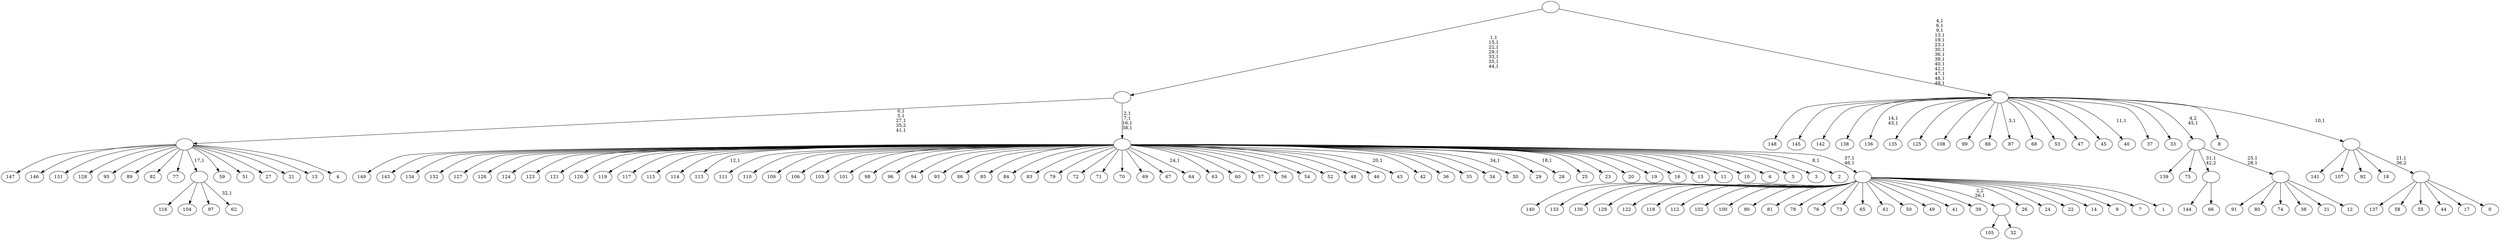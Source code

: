 digraph T {
	200 [label="149"]
	199 [label="148"]
	198 [label="147"]
	197 [label="146"]
	196 [label="145"]
	195 [label="144"]
	194 [label="143"]
	193 [label="142"]
	192 [label="141"]
	191 [label="140"]
	190 [label="139"]
	189 [label="138"]
	188 [label="137"]
	187 [label="136"]
	184 [label="135"]
	183 [label="134"]
	182 [label="133"]
	181 [label="132"]
	180 [label="131"]
	179 [label="130"]
	178 [label="129"]
	177 [label="128"]
	176 [label="127"]
	175 [label="126"]
	174 [label="125"]
	173 [label="124"]
	172 [label="123"]
	171 [label="122"]
	170 [label="121"]
	169 [label="120"]
	168 [label="119"]
	167 [label="118"]
	166 [label="117"]
	165 [label="116"]
	164 [label="115"]
	163 [label="114"]
	162 [label="113"]
	160 [label="112"]
	159 [label="111"]
	158 [label="110"]
	157 [label="109"]
	156 [label="108"]
	155 [label="107"]
	154 [label="106"]
	153 [label="105"]
	152 [label="104"]
	151 [label="103"]
	150 [label="102"]
	149 [label="101"]
	148 [label="100"]
	147 [label="99"]
	146 [label="98"]
	145 [label="97"]
	144 [label="96"]
	143 [label="95"]
	142 [label="94"]
	141 [label="93"]
	140 [label="92"]
	139 [label="91"]
	138 [label="90"]
	137 [label="89"]
	136 [label="88"]
	135 [label="87"]
	133 [label="86"]
	132 [label="85"]
	131 [label="84"]
	130 [label="83"]
	129 [label="82"]
	128 [label="81"]
	127 [label="80"]
	126 [label="79"]
	125 [label="78"]
	124 [label="77"]
	123 [label="76"]
	122 [label="75"]
	121 [label="74"]
	120 [label="73"]
	119 [label="72"]
	118 [label="71"]
	117 [label="70"]
	116 [label="69"]
	115 [label="68"]
	114 [label="67"]
	113 [label="66"]
	112 [label=""]
	111 [label="65"]
	110 [label="64"]
	108 [label="63"]
	107 [label="62"]
	105 [label=""]
	104 [label="61"]
	103 [label="60"]
	102 [label="59"]
	101 [label="58"]
	100 [label="57"]
	99 [label="56"]
	98 [label="55"]
	97 [label="54"]
	96 [label="53"]
	95 [label="52"]
	94 [label="51"]
	93 [label="50"]
	92 [label="49"]
	91 [label="48"]
	90 [label="47"]
	89 [label="46"]
	88 [label="45"]
	87 [label="44"]
	86 [label="43"]
	84 [label="42"]
	83 [label="41"]
	82 [label="40"]
	80 [label="39"]
	79 [label="38"]
	78 [label="37"]
	77 [label="36"]
	76 [label="35"]
	75 [label="34"]
	74 [label="33"]
	73 [label="32"]
	72 [label=""]
	71 [label="31"]
	70 [label="30"]
	68 [label="29"]
	67 [label="28"]
	65 [label="27"]
	64 [label="26"]
	63 [label="25"]
	62 [label="24"]
	61 [label="23"]
	60 [label="22"]
	59 [label="21"]
	58 [label="20"]
	57 [label="19"]
	56 [label="18"]
	55 [label="17"]
	54 [label="16"]
	53 [label="15"]
	52 [label="14"]
	51 [label="13"]
	50 [label="12"]
	49 [label=""]
	47 [label=""]
	46 [label="11"]
	45 [label="10"]
	44 [label="9"]
	43 [label="8"]
	42 [label="7"]
	41 [label="6"]
	40 [label="5"]
	39 [label="4"]
	38 [label=""]
	34 [label="3"]
	33 [label="2"]
	31 [label="1"]
	30 [label=""]
	28 [label=""]
	24 [label=""]
	17 [label="0"]
	16 [label=""]
	15 [label=""]
	14 [label=""]
	0 [label=""]
	112 -> 195 [label=""]
	112 -> 113 [label=""]
	105 -> 107 [label="32,1"]
	105 -> 165 [label=""]
	105 -> 152 [label=""]
	105 -> 145 [label=""]
	72 -> 153 [label=""]
	72 -> 73 [label=""]
	49 -> 139 [label=""]
	49 -> 127 [label=""]
	49 -> 121 [label=""]
	49 -> 79 [label=""]
	49 -> 71 [label=""]
	49 -> 50 [label=""]
	47 -> 49 [label="25,1\n28,1"]
	47 -> 190 [label=""]
	47 -> 122 [label=""]
	47 -> 112 [label="31,1\n42,2"]
	38 -> 198 [label=""]
	38 -> 197 [label=""]
	38 -> 180 [label=""]
	38 -> 177 [label=""]
	38 -> 143 [label=""]
	38 -> 137 [label=""]
	38 -> 129 [label=""]
	38 -> 124 [label=""]
	38 -> 105 [label="17,1"]
	38 -> 102 [label=""]
	38 -> 94 [label=""]
	38 -> 65 [label=""]
	38 -> 59 [label=""]
	38 -> 51 [label=""]
	38 -> 39 [label=""]
	30 -> 191 [label=""]
	30 -> 182 [label=""]
	30 -> 179 [label=""]
	30 -> 178 [label=""]
	30 -> 171 [label=""]
	30 -> 167 [label=""]
	30 -> 160 [label=""]
	30 -> 150 [label=""]
	30 -> 148 [label=""]
	30 -> 138 [label=""]
	30 -> 128 [label=""]
	30 -> 125 [label=""]
	30 -> 123 [label=""]
	30 -> 120 [label=""]
	30 -> 111 [label=""]
	30 -> 104 [label=""]
	30 -> 93 [label=""]
	30 -> 92 [label=""]
	30 -> 83 [label=""]
	30 -> 80 [label=""]
	30 -> 72 [label="2,2\n26,1"]
	30 -> 64 [label=""]
	30 -> 62 [label=""]
	30 -> 60 [label=""]
	30 -> 52 [label=""]
	30 -> 44 [label=""]
	30 -> 42 [label=""]
	30 -> 31 [label=""]
	28 -> 30 [label="37,1\n46,1"]
	28 -> 33 [label="8,1"]
	28 -> 67 [label="18,1"]
	28 -> 70 [label="34,1"]
	28 -> 86 [label="20,1"]
	28 -> 110 [label="24,1"]
	28 -> 162 [label="12,1"]
	28 -> 200 [label=""]
	28 -> 194 [label=""]
	28 -> 183 [label=""]
	28 -> 181 [label=""]
	28 -> 176 [label=""]
	28 -> 175 [label=""]
	28 -> 173 [label=""]
	28 -> 172 [label=""]
	28 -> 170 [label=""]
	28 -> 169 [label=""]
	28 -> 168 [label=""]
	28 -> 166 [label=""]
	28 -> 164 [label=""]
	28 -> 163 [label=""]
	28 -> 159 [label=""]
	28 -> 158 [label=""]
	28 -> 157 [label=""]
	28 -> 154 [label=""]
	28 -> 151 [label=""]
	28 -> 149 [label=""]
	28 -> 146 [label=""]
	28 -> 144 [label=""]
	28 -> 142 [label=""]
	28 -> 141 [label=""]
	28 -> 133 [label=""]
	28 -> 132 [label=""]
	28 -> 131 [label=""]
	28 -> 130 [label=""]
	28 -> 126 [label=""]
	28 -> 119 [label=""]
	28 -> 118 [label=""]
	28 -> 117 [label=""]
	28 -> 116 [label=""]
	28 -> 114 [label=""]
	28 -> 108 [label=""]
	28 -> 103 [label=""]
	28 -> 100 [label=""]
	28 -> 99 [label=""]
	28 -> 97 [label=""]
	28 -> 95 [label=""]
	28 -> 91 [label=""]
	28 -> 89 [label=""]
	28 -> 84 [label=""]
	28 -> 77 [label=""]
	28 -> 76 [label=""]
	28 -> 75 [label=""]
	28 -> 68 [label=""]
	28 -> 63 [label=""]
	28 -> 61 [label=""]
	28 -> 58 [label=""]
	28 -> 57 [label=""]
	28 -> 54 [label=""]
	28 -> 53 [label=""]
	28 -> 46 [label=""]
	28 -> 45 [label=""]
	28 -> 41 [label=""]
	28 -> 40 [label=""]
	28 -> 34 [label=""]
	24 -> 28 [label="2,1\n7,1\n16,1\n38,1"]
	24 -> 38 [label="0,1\n5,1\n27,1\n35,2\n41,1"]
	16 -> 188 [label=""]
	16 -> 101 [label=""]
	16 -> 98 [label=""]
	16 -> 87 [label=""]
	16 -> 55 [label=""]
	16 -> 17 [label=""]
	15 -> 192 [label=""]
	15 -> 155 [label=""]
	15 -> 140 [label=""]
	15 -> 56 [label=""]
	15 -> 16 [label="21,1\n36,2"]
	14 -> 82 [label="11,1"]
	14 -> 135 [label="3,1"]
	14 -> 187 [label="14,1\n43,1"]
	14 -> 199 [label=""]
	14 -> 196 [label=""]
	14 -> 193 [label=""]
	14 -> 189 [label=""]
	14 -> 184 [label=""]
	14 -> 174 [label=""]
	14 -> 156 [label=""]
	14 -> 147 [label=""]
	14 -> 136 [label=""]
	14 -> 115 [label=""]
	14 -> 96 [label=""]
	14 -> 90 [label=""]
	14 -> 88 [label=""]
	14 -> 78 [label=""]
	14 -> 74 [label=""]
	14 -> 47 [label="4,2\n45,1"]
	14 -> 43 [label=""]
	14 -> 15 [label="10,1"]
	0 -> 14 [label="4,1\n6,1\n9,1\n13,1\n19,1\n23,1\n30,1\n36,1\n39,1\n40,1\n42,1\n47,1\n48,1\n49,1"]
	0 -> 24 [label="1,1\n15,1\n22,1\n29,1\n33,1\n35,1\n44,1"]
}
